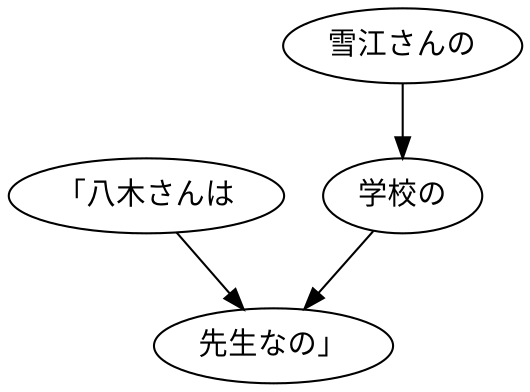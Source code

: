 digraph graph6790 {
	node0 [label="「八木さんは"];
	node1 [label="雪江さんの"];
	node2 [label="学校の"];
	node3 [label="先生なの」"];
	node0 -> node3;
	node1 -> node2;
	node2 -> node3;
}
